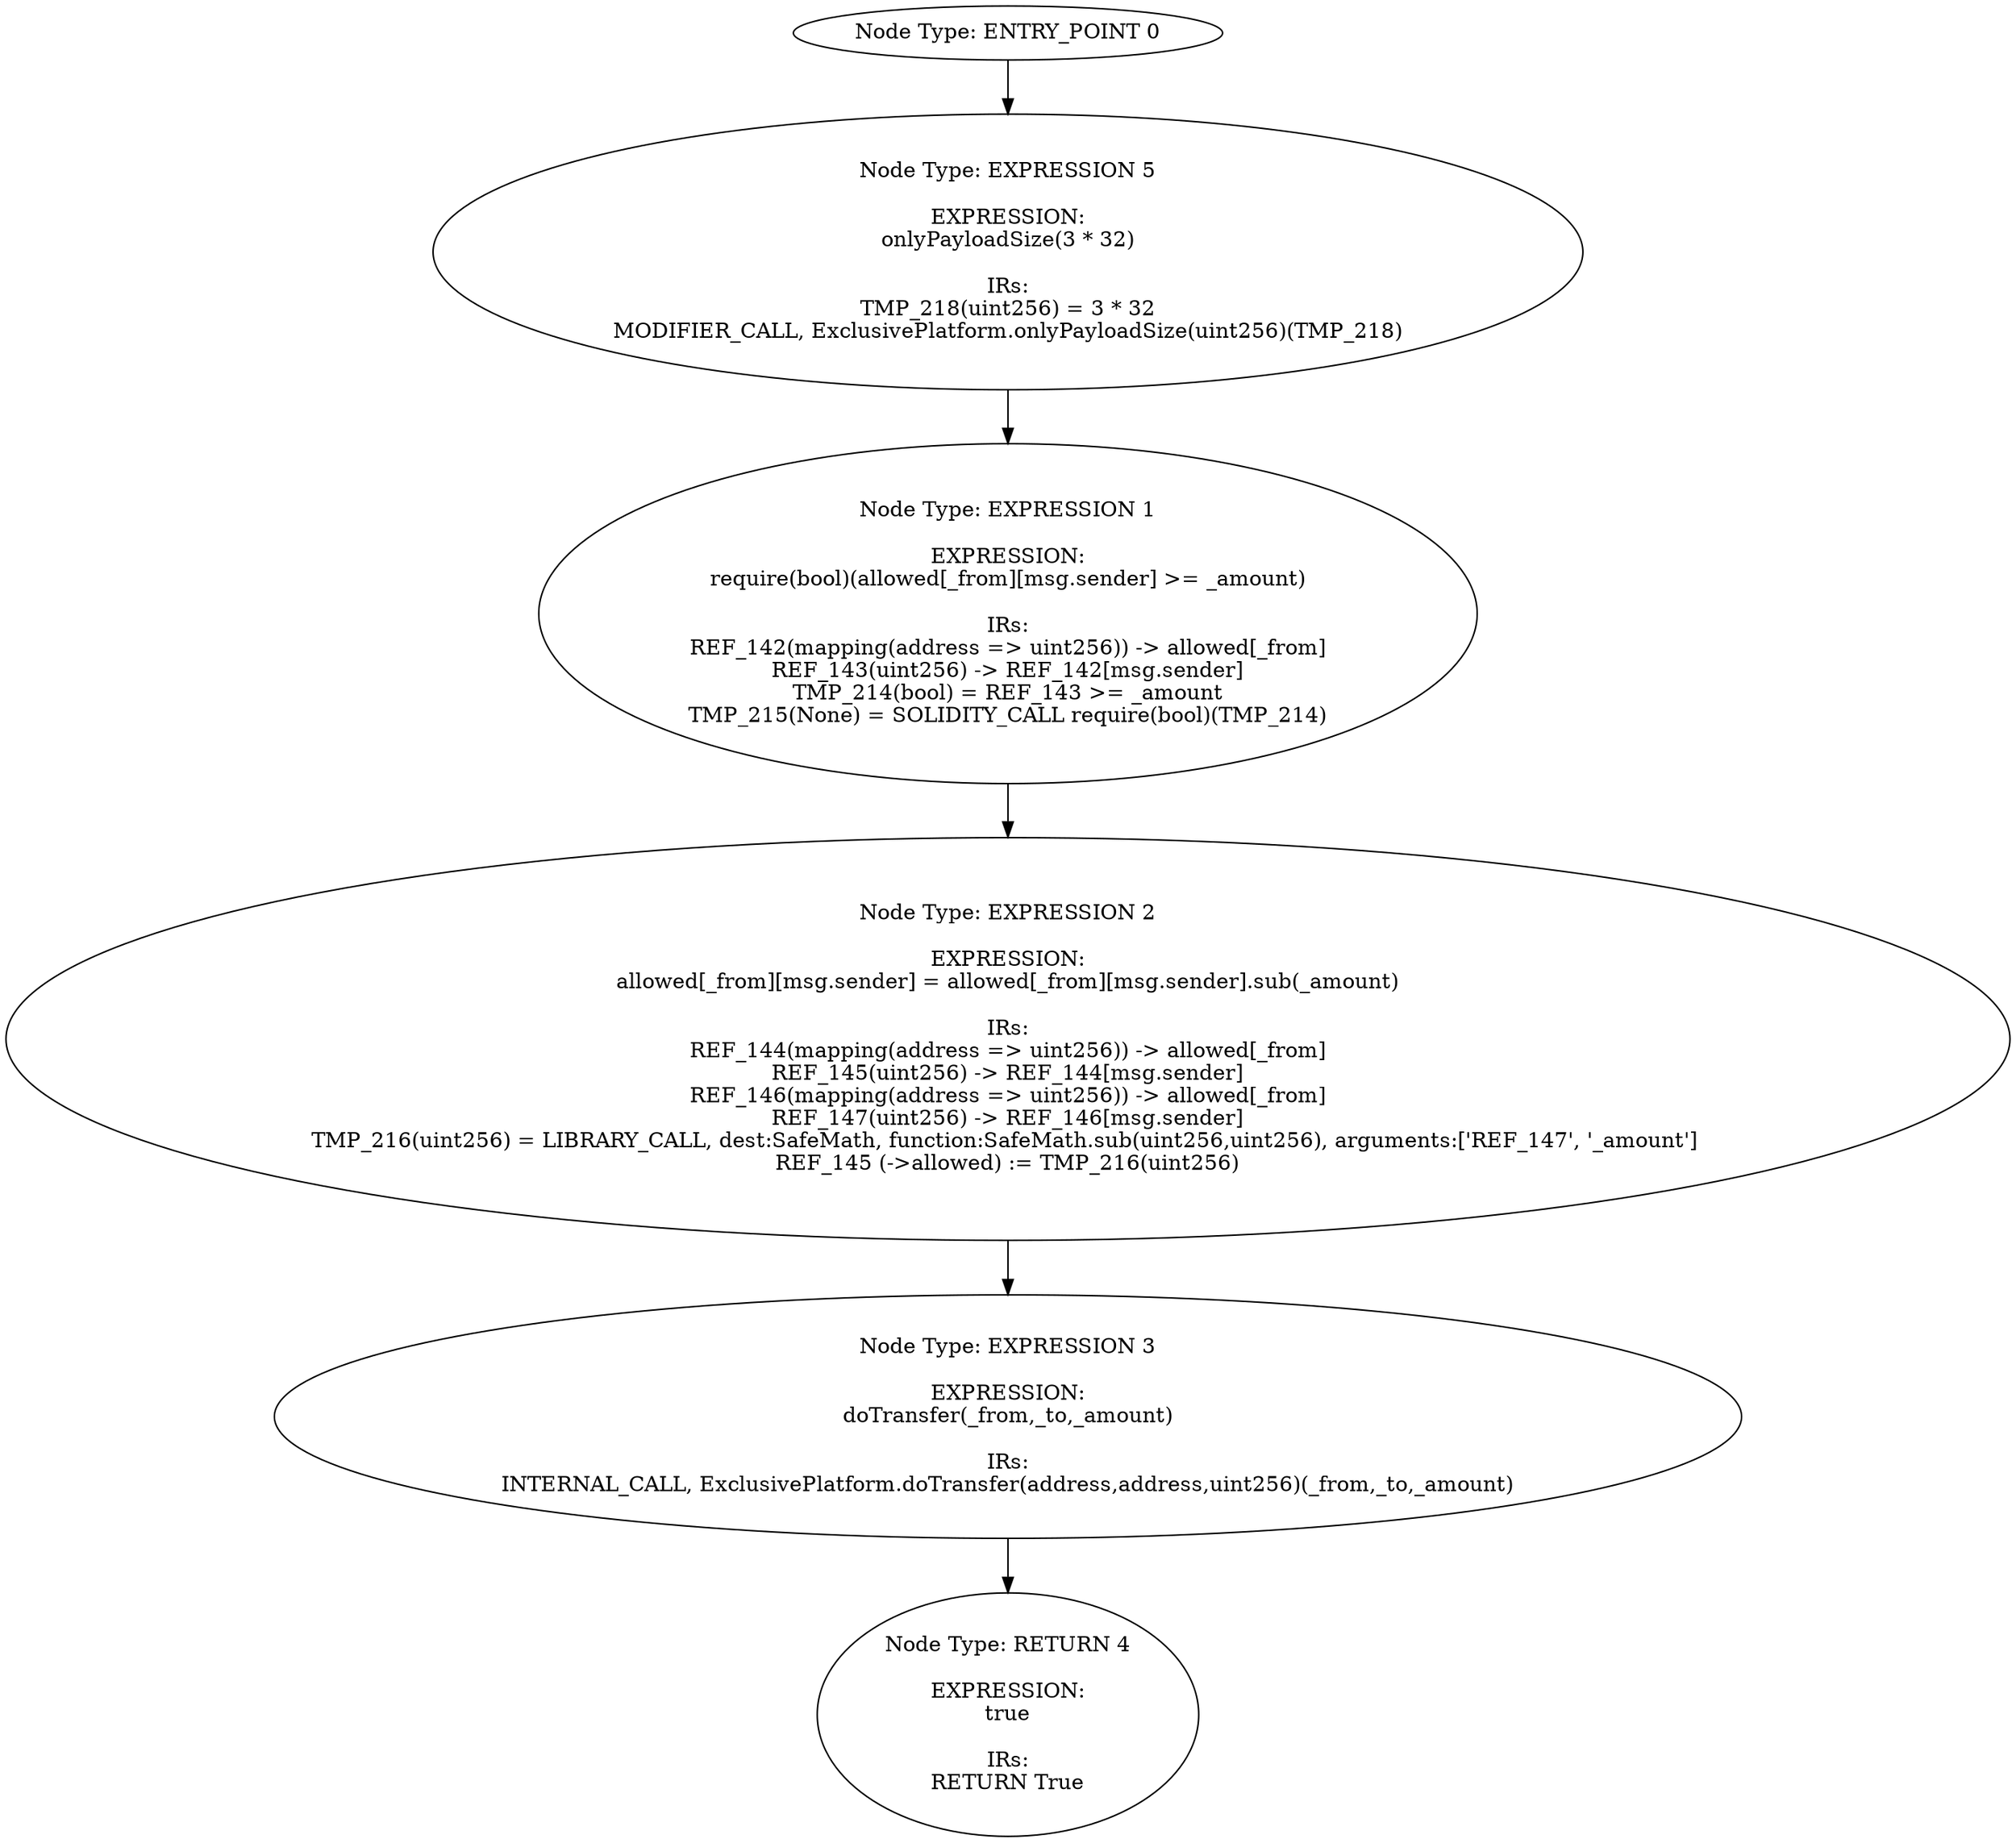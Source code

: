 digraph{
0[label="Node Type: ENTRY_POINT 0
"];
0->5;
1[label="Node Type: EXPRESSION 1

EXPRESSION:
require(bool)(allowed[_from][msg.sender] >= _amount)

IRs:
REF_142(mapping(address => uint256)) -> allowed[_from]
REF_143(uint256) -> REF_142[msg.sender]
TMP_214(bool) = REF_143 >= _amount
TMP_215(None) = SOLIDITY_CALL require(bool)(TMP_214)"];
1->2;
2[label="Node Type: EXPRESSION 2

EXPRESSION:
allowed[_from][msg.sender] = allowed[_from][msg.sender].sub(_amount)

IRs:
REF_144(mapping(address => uint256)) -> allowed[_from]
REF_145(uint256) -> REF_144[msg.sender]
REF_146(mapping(address => uint256)) -> allowed[_from]
REF_147(uint256) -> REF_146[msg.sender]
TMP_216(uint256) = LIBRARY_CALL, dest:SafeMath, function:SafeMath.sub(uint256,uint256), arguments:['REF_147', '_amount'] 
REF_145 (->allowed) := TMP_216(uint256)"];
2->3;
3[label="Node Type: EXPRESSION 3

EXPRESSION:
doTransfer(_from,_to,_amount)

IRs:
INTERNAL_CALL, ExclusivePlatform.doTransfer(address,address,uint256)(_from,_to,_amount)"];
3->4;
4[label="Node Type: RETURN 4

EXPRESSION:
true

IRs:
RETURN True"];
5[label="Node Type: EXPRESSION 5

EXPRESSION:
onlyPayloadSize(3 * 32)

IRs:
TMP_218(uint256) = 3 * 32
MODIFIER_CALL, ExclusivePlatform.onlyPayloadSize(uint256)(TMP_218)"];
5->1;
}
